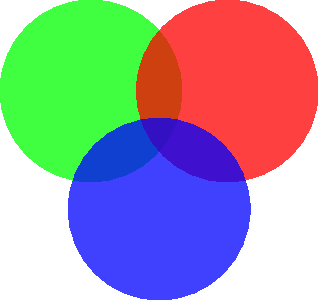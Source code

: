 size(0,150);

if(settings.outformat == "")
  settings.outformat="pdf";

begingroup();
fill(shift(1.5dir(120))*unitcircle,green+opacity(0.75));
fill(shift(1.5dir(60))*unitcircle,red+opacity(0.75));
fill(unitcircle,blue+opacity(0.75));
endgroup();
